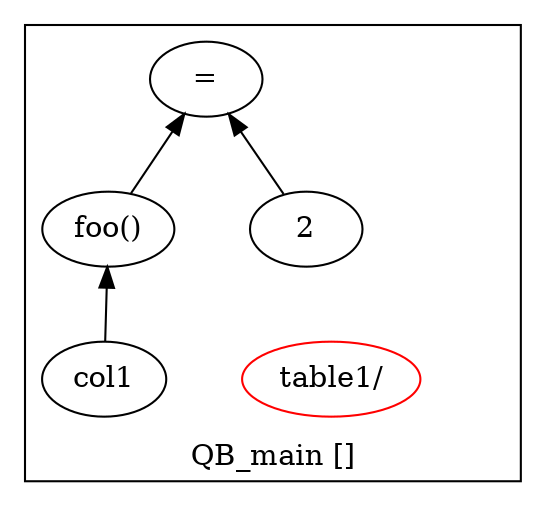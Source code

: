 digraph example1 {
    rankdir=BT;
    nodesep=0.5;
  subgraph cluster_QB_main {
    label = "QB_main []";
    "QB_main_pt"[shape=point, color=white];
    "QUN_0"[label="table1/", color=red]
    exprnode0x7fbc27d385a8[label="="];
    exprnode0x7fbc27d38558 -> exprnode0x7fbc27d385a8;
    exprnode0x7fbc27d379c8 -> exprnode0x7fbc27d385a8;
    exprnode0x7fbc27d38558[label="2"];
    exprnode0x7fbc27d379c8[label="foo()"];
    exprnode0x7fbc27d39958 -> exprnode0x7fbc27d379c8;
    exprnode0x7fbc27d39958[label="col1"];
}
}

